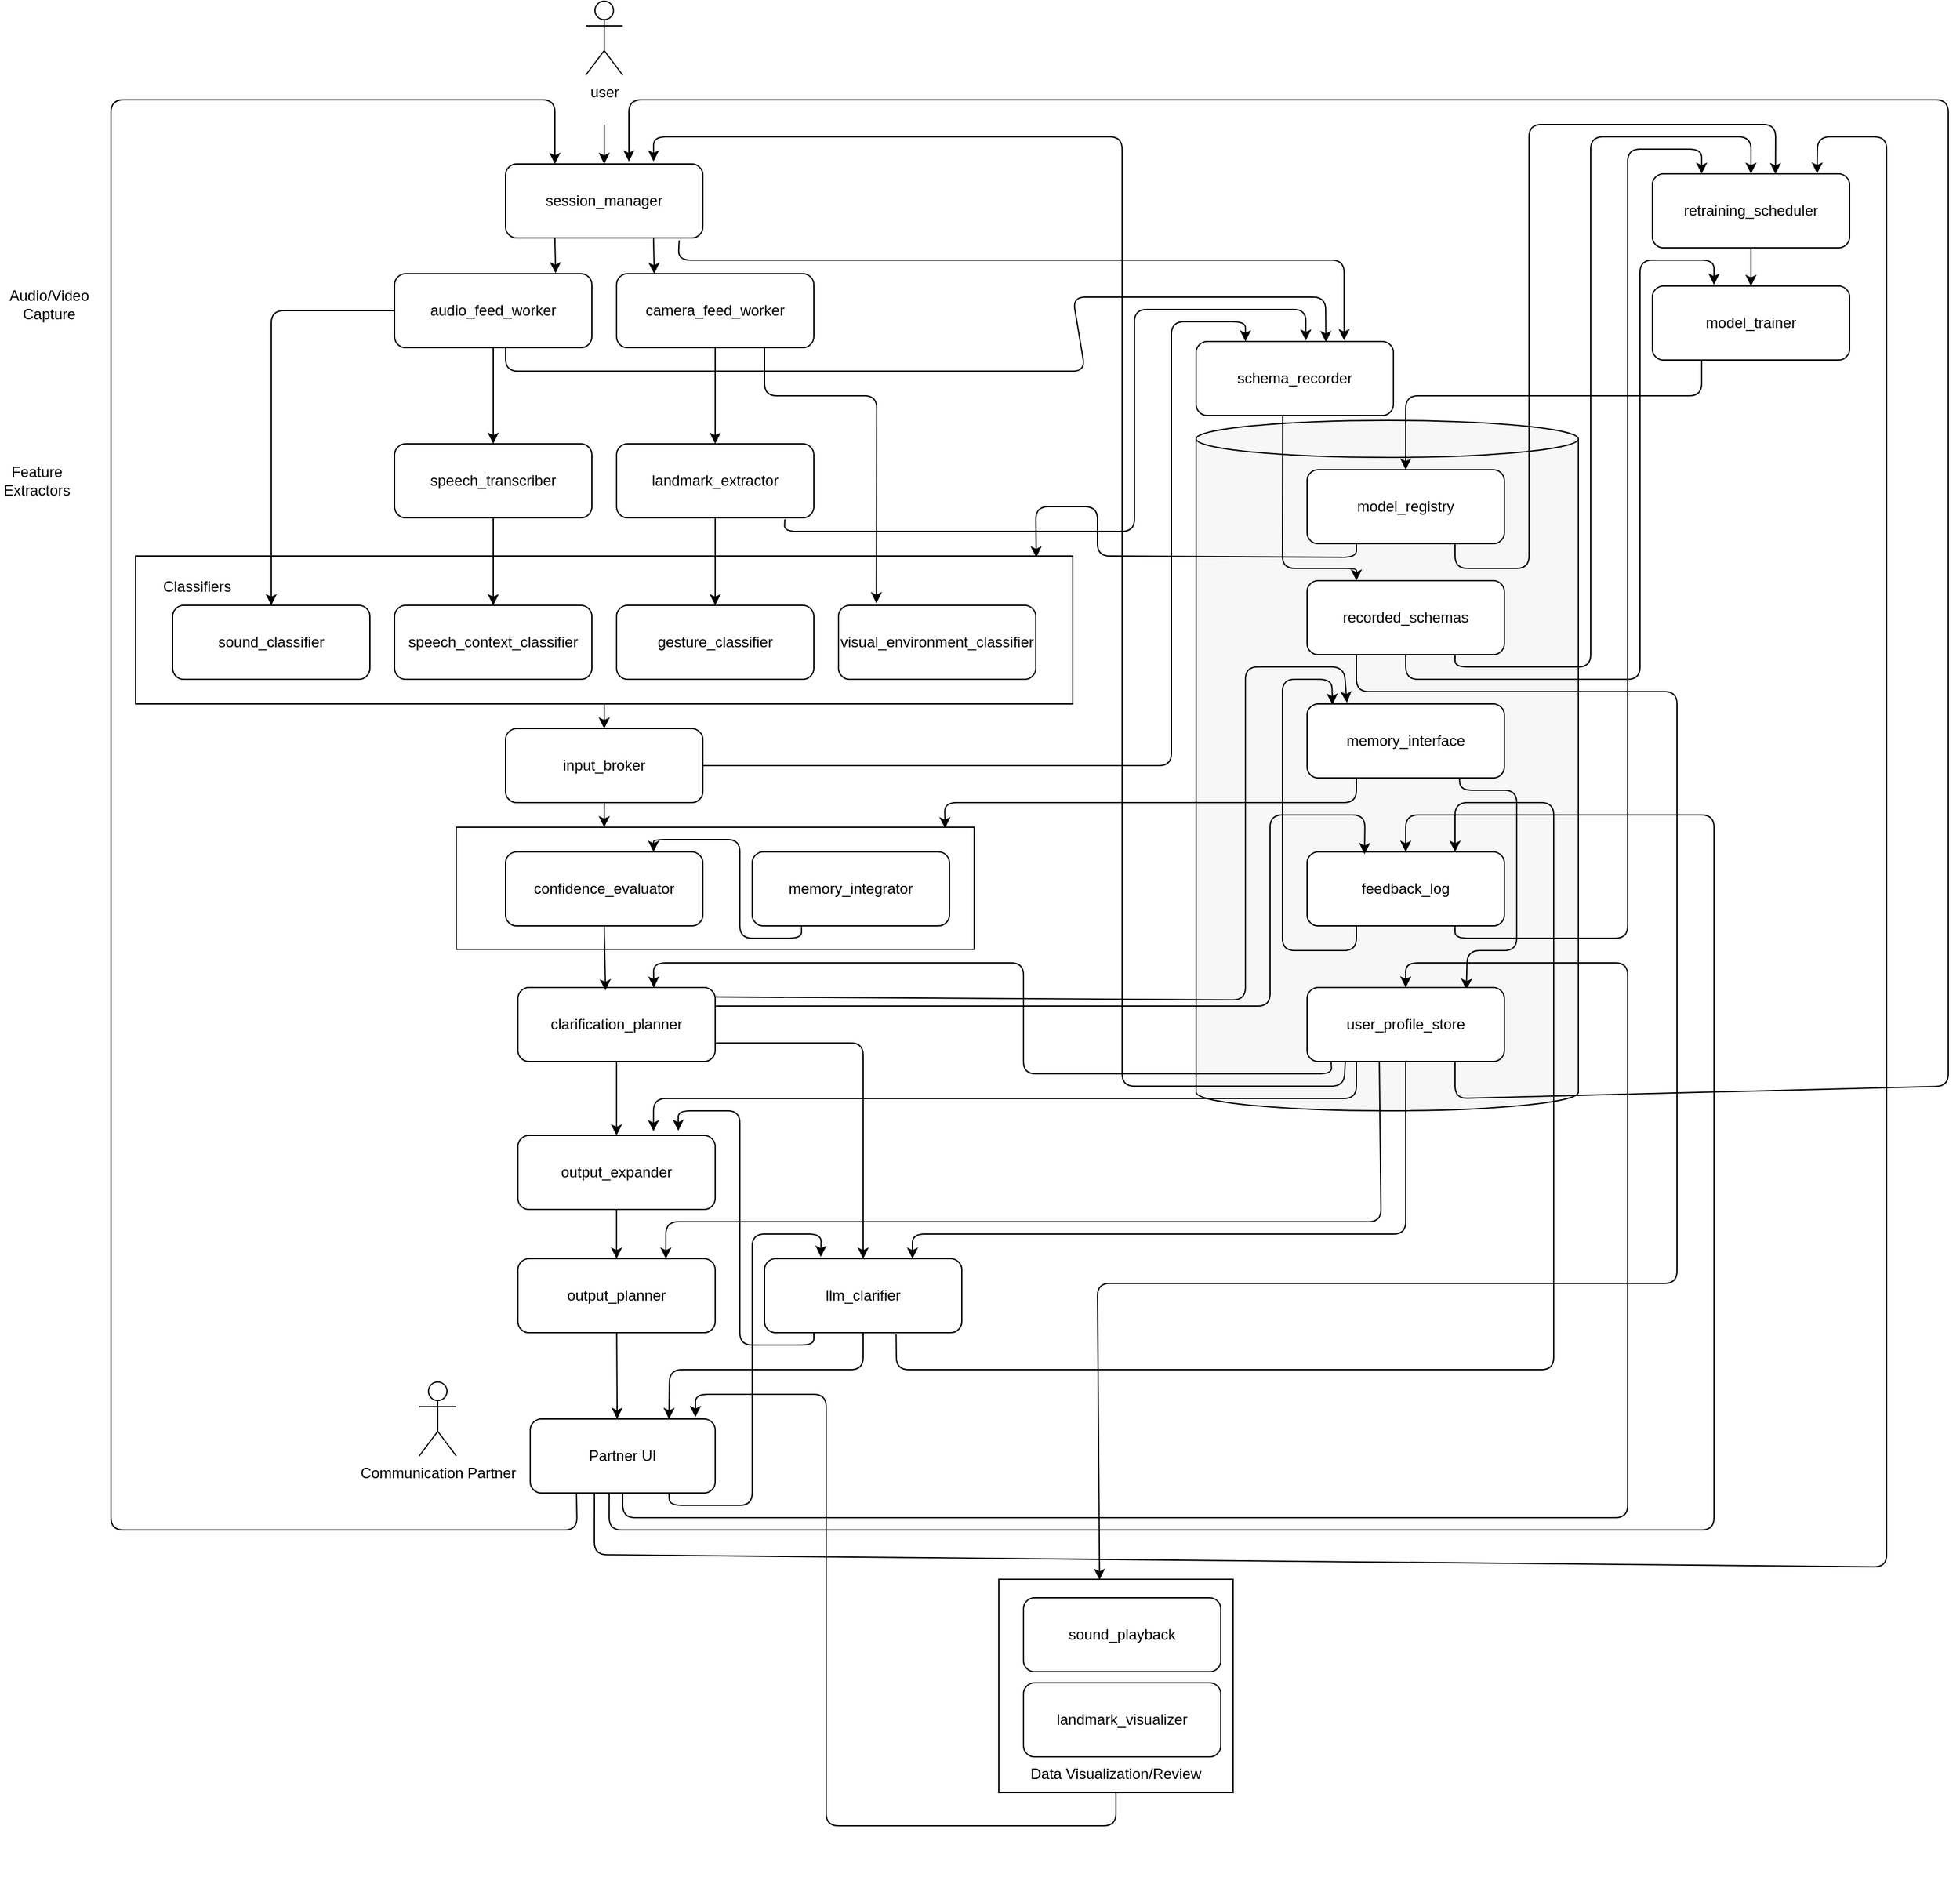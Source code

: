 <mxfile>
    <diagram id="1YYO8B0gDi6Q-jbC-mth" name="A3CP Modules">
        <mxGraphModel dx="2115" dy="1836" grid="1" gridSize="10" guides="1" tooltips="1" connect="1" arrows="1" fold="1" page="1" pageScale="1" pageWidth="850" pageHeight="1100" math="0" shadow="0">
            <root>
                <mxCell id="0"/>
                <mxCell id="1" parent="0"/>
                <mxCell id="109" value="" style="rounded=0;whiteSpace=wrap;html=1;" parent="1" vertex="1">
                    <mxGeometry x="180" y="470" width="420" height="99" as="geometry"/>
                </mxCell>
                <mxCell id="99" value="" style="edgeStyle=none;html=1;" parent="1" source="96" target="10" edge="1">
                    <mxGeometry relative="1" as="geometry"/>
                </mxCell>
                <mxCell id="96" value="" style="rounded=0;whiteSpace=wrap;html=1;" parent="1" vertex="1">
                    <mxGeometry x="-80" y="250" width="760" height="120" as="geometry"/>
                </mxCell>
                <mxCell id="35" value="" style="shape=cylinder3;whiteSpace=wrap;html=1;boundedLbl=1;backgroundOutline=1;size=15;fillColor=#F7F7F7;" parent="1" vertex="1">
                    <mxGeometry x="780" y="140" width="310" height="560" as="geometry"/>
                </mxCell>
                <mxCell id="84" value="" style="edgeStyle=none;html=1;" parent="1" source="2" target="4" edge="1">
                    <mxGeometry relative="1" as="geometry"/>
                </mxCell>
                <mxCell id="2" value="audio_feed_worker" style="rounded=1;whiteSpace=wrap;html=1;" parent="1" vertex="1">
                    <mxGeometry x="130" y="21" width="160" height="60" as="geometry"/>
                </mxCell>
                <mxCell id="85" style="edgeStyle=none;html=1;exitX=0.5;exitY=1;exitDx=0;exitDy=0;entryX=0.5;entryY=0;entryDx=0;entryDy=0;" parent="1" source="3" target="5" edge="1">
                    <mxGeometry relative="1" as="geometry"/>
                </mxCell>
                <mxCell id="93" style="edgeStyle=none;html=1;exitX=0.75;exitY=1;exitDx=0;exitDy=0;entryX=0.192;entryY=-0.028;entryDx=0;entryDy=0;entryPerimeter=0;" parent="1" source="3" target="7" edge="1">
                    <mxGeometry relative="1" as="geometry">
                        <mxPoint x="530" y="290" as="targetPoint"/>
                        <Array as="points">
                            <mxPoint x="430" y="120"/>
                            <mxPoint x="521" y="120"/>
                        </Array>
                    </mxGeometry>
                </mxCell>
                <mxCell id="3" value="camera_feed_worker" style="rounded=1;whiteSpace=wrap;html=1;" parent="1" vertex="1">
                    <mxGeometry x="310" y="21" width="160" height="60" as="geometry"/>
                </mxCell>
                <mxCell id="88" value="" style="edgeStyle=none;html=1;" parent="1" source="4" target="6" edge="1">
                    <mxGeometry relative="1" as="geometry"/>
                </mxCell>
                <mxCell id="4" value="speech_transcriber" style="rounded=1;whiteSpace=wrap;html=1;" parent="1" vertex="1">
                    <mxGeometry x="130" y="159" width="160" height="60" as="geometry"/>
                </mxCell>
                <mxCell id="30" value="" style="edgeStyle=none;html=1;exitX=0.853;exitY=1.021;exitDx=0;exitDy=0;entryX=0.556;entryY=-0.013;entryDx=0;entryDy=0;exitPerimeter=0;entryPerimeter=0;" parent="1" source="5" target="18" edge="1">
                    <mxGeometry relative="1" as="geometry">
                        <mxPoint x="490" y="210" as="sourcePoint"/>
                        <Array as="points">
                            <mxPoint x="446" y="230"/>
                            <mxPoint x="730" y="230"/>
                            <mxPoint x="730" y="50"/>
                            <mxPoint x="869" y="50"/>
                        </Array>
                    </mxGeometry>
                </mxCell>
                <mxCell id="89" value="" style="edgeStyle=none;html=1;" parent="1" source="5" target="8" edge="1">
                    <mxGeometry relative="1" as="geometry"/>
                </mxCell>
                <mxCell id="5" value="landmark_extractor" style="rounded=1;whiteSpace=wrap;html=1;" parent="1" vertex="1">
                    <mxGeometry x="310" y="159" width="160" height="60" as="geometry"/>
                </mxCell>
                <mxCell id="6" value="speech_context_classifier" style="rounded=1;whiteSpace=wrap;html=1;" parent="1" vertex="1">
                    <mxGeometry x="130" y="290" width="160" height="60" as="geometry"/>
                </mxCell>
                <mxCell id="7" value="visual_environment_classifier" style="rounded=1;whiteSpace=wrap;html=1;" parent="1" vertex="1">
                    <mxGeometry x="490" y="290" width="160" height="60" as="geometry"/>
                </mxCell>
                <mxCell id="8" value="gesture_classifier" style="rounded=1;whiteSpace=wrap;html=1;" parent="1" vertex="1">
                    <mxGeometry x="310" y="290" width="160" height="60" as="geometry"/>
                </mxCell>
                <mxCell id="9" value="sound_classifier" style="rounded=1;whiteSpace=wrap;html=1;" parent="1" vertex="1">
                    <mxGeometry x="-50" y="290" width="160" height="60" as="geometry"/>
                </mxCell>
                <mxCell id="60" value="" style="edgeStyle=none;html=1;" parent="1" source="10" edge="1">
                    <mxGeometry relative="1" as="geometry">
                        <mxPoint x="300" y="470" as="targetPoint"/>
                    </mxGeometry>
                </mxCell>
                <mxCell id="148" style="edgeStyle=none;html=1;exitX=1;exitY=0.5;exitDx=0;exitDy=0;entryX=0.25;entryY=0;entryDx=0;entryDy=0;" parent="1" source="10" target="18" edge="1">
                    <mxGeometry relative="1" as="geometry">
                        <mxPoint x="570" y="419.923" as="targetPoint"/>
                        <Array as="points">
                            <mxPoint x="760" y="420"/>
                            <mxPoint x="760" y="60"/>
                            <mxPoint x="820" y="60"/>
                        </Array>
                    </mxGeometry>
                </mxCell>
                <mxCell id="10" value="input_broker" style="rounded=1;whiteSpace=wrap;html=1;" parent="1" vertex="1">
                    <mxGeometry x="220" y="390" width="160" height="60" as="geometry"/>
                </mxCell>
                <mxCell id="11" value="confidence_evaluator" style="rounded=1;whiteSpace=wrap;html=1;" parent="1" vertex="1">
                    <mxGeometry x="220" y="490" width="160" height="60" as="geometry"/>
                </mxCell>
                <mxCell id="119" style="edgeStyle=none;html=1;exitX=1;exitY=0.75;exitDx=0;exitDy=0;entryX=0.5;entryY=0;entryDx=0;entryDy=0;" parent="1" source="12" target="23" edge="1">
                    <mxGeometry relative="1" as="geometry">
                        <Array as="points">
                            <mxPoint x="510" y="645"/>
                        </Array>
                    </mxGeometry>
                </mxCell>
                <mxCell id="120" style="edgeStyle=none;html=1;exitX=0.5;exitY=1;exitDx=0;exitDy=0;entryX=0.5;entryY=0;entryDx=0;entryDy=0;" parent="1" source="12" target="13" edge="1">
                    <mxGeometry relative="1" as="geometry"/>
                </mxCell>
                <mxCell id="123" style="edgeStyle=none;html=1;exitX=0.99;exitY=0.127;exitDx=0;exitDy=0;entryX=0.202;entryY=-0.017;entryDx=0;entryDy=0;exitPerimeter=0;entryPerimeter=0;" parent="1" source="12" target="24" edge="1">
                    <mxGeometry relative="1" as="geometry">
                        <Array as="points">
                            <mxPoint x="820" y="610"/>
                            <mxPoint x="820" y="340"/>
                            <mxPoint x="900" y="340"/>
                        </Array>
                    </mxGeometry>
                </mxCell>
                <mxCell id="12" value="clarification_planner" style="rounded=1;whiteSpace=wrap;html=1;" parent="1" vertex="1">
                    <mxGeometry x="230" y="600" width="160" height="60" as="geometry"/>
                </mxCell>
                <mxCell id="110" style="edgeStyle=none;html=1;exitX=0.5;exitY=1;exitDx=0;exitDy=0;entryX=0.5;entryY=0;entryDx=0;entryDy=0;" parent="1" source="13" target="14" edge="1">
                    <mxGeometry relative="1" as="geometry"/>
                </mxCell>
                <mxCell id="13" value="output_expander" style="rounded=1;whiteSpace=wrap;html=1;" parent="1" vertex="1">
                    <mxGeometry x="230" y="720" width="160" height="60" as="geometry"/>
                </mxCell>
                <mxCell id="82" value="" style="edgeStyle=none;html=1;entryX=0.47;entryY=-0.002;entryDx=0;entryDy=0;entryPerimeter=0;" parent="1" source="14" target="168" edge="1">
                    <mxGeometry relative="1" as="geometry">
                        <mxPoint x="310" y="920" as="targetPoint"/>
                    </mxGeometry>
                </mxCell>
                <mxCell id="14" value="output_planner" style="rounded=1;whiteSpace=wrap;html=1;" parent="1" vertex="1">
                    <mxGeometry x="230" y="820" width="160" height="60" as="geometry"/>
                </mxCell>
                <mxCell id="108" style="edgeStyle=none;html=1;exitX=0.25;exitY=1;exitDx=0;exitDy=0;entryX=0.75;entryY=0;entryDx=0;entryDy=0;" parent="1" source="15" target="11" edge="1">
                    <mxGeometry relative="1" as="geometry">
                        <Array as="points">
                            <mxPoint x="460" y="560"/>
                            <mxPoint x="410" y="560"/>
                            <mxPoint x="410" y="480"/>
                            <mxPoint x="340" y="480"/>
                        </Array>
                    </mxGeometry>
                </mxCell>
                <mxCell id="15" value="memory_integrator" style="rounded=1;whiteSpace=wrap;html=1;" parent="1" vertex="1">
                    <mxGeometry x="420" y="490" width="160" height="60" as="geometry"/>
                </mxCell>
                <mxCell id="122" style="edgeStyle=none;html=1;exitX=0.25;exitY=1;exitDx=0;exitDy=0;entryX=0.129;entryY=0.01;entryDx=0;entryDy=0;entryPerimeter=0;" parent="1" source="16" target="24" edge="1">
                    <mxGeometry relative="1" as="geometry">
                        <Array as="points">
                            <mxPoint x="910" y="570"/>
                            <mxPoint x="850" y="570"/>
                            <mxPoint x="850" y="350"/>
                            <mxPoint x="890" y="350"/>
                        </Array>
                    </mxGeometry>
                </mxCell>
                <mxCell id="160" style="edgeStyle=none;html=1;exitX=0.75;exitY=1;exitDx=0;exitDy=0;entryX=0.25;entryY=0;entryDx=0;entryDy=0;" parent="1" source="16" target="156" edge="1">
                    <mxGeometry relative="1" as="geometry">
                        <Array as="points">
                            <mxPoint x="990" y="550"/>
                            <mxPoint x="990" y="560"/>
                            <mxPoint x="1130" y="560"/>
                            <mxPoint x="1130" y="-80"/>
                            <mxPoint x="1190" y="-80"/>
                        </Array>
                    </mxGeometry>
                </mxCell>
                <mxCell id="16" value="feedback_log" style="rounded=1;whiteSpace=wrap;html=1;" parent="1" vertex="1">
                    <mxGeometry x="870" y="490" width="160" height="60" as="geometry"/>
                </mxCell>
                <mxCell id="17" value="session_manager" style="rounded=1;whiteSpace=wrap;html=1;" parent="1" vertex="1">
                    <mxGeometry x="220" y="-68" width="160" height="60" as="geometry"/>
                </mxCell>
                <mxCell id="150" style="edgeStyle=none;html=1;entryX=0.25;entryY=0;entryDx=0;entryDy=0;exitX=0.439;exitY=0.985;exitDx=0;exitDy=0;exitPerimeter=0;" parent="1" source="18" target="100" edge="1">
                    <mxGeometry relative="1" as="geometry">
                        <Array as="points">
                            <mxPoint x="850" y="260"/>
                            <mxPoint x="910" y="260"/>
                        </Array>
                    </mxGeometry>
                </mxCell>
                <mxCell id="18" value="schema_recorder" style="rounded=1;whiteSpace=wrap;html=1;" parent="1" vertex="1">
                    <mxGeometry x="780" y="76" width="160" height="60" as="geometry"/>
                </mxCell>
                <mxCell id="47" style="edgeStyle=none;html=1;entryX=0.961;entryY=0.01;entryDx=0;entryDy=0;exitX=0.25;exitY=1;exitDx=0;exitDy=0;entryPerimeter=0;" parent="1" source="21" target="96" edge="1">
                    <mxGeometry relative="1" as="geometry">
                        <mxPoint x="680" y="310" as="targetPoint"/>
                        <Array as="points">
                            <mxPoint x="910" y="251"/>
                            <mxPoint x="700" y="250"/>
                            <mxPoint x="700" y="210"/>
                            <mxPoint x="650" y="210"/>
                        </Array>
                    </mxGeometry>
                </mxCell>
                <mxCell id="161" style="edgeStyle=none;html=1;exitX=0.75;exitY=1;exitDx=0;exitDy=0;entryX=0.624;entryY=0.004;entryDx=0;entryDy=0;entryPerimeter=0;" parent="1" source="21" target="156" edge="1">
                    <mxGeometry relative="1" as="geometry">
                        <Array as="points">
                            <mxPoint x="990" y="260"/>
                            <mxPoint x="1050" y="260"/>
                            <mxPoint x="1050" y="-100"/>
                            <mxPoint x="1250" y="-100"/>
                        </Array>
                    </mxGeometry>
                </mxCell>
                <mxCell id="21" value="model_registry" style="rounded=1;whiteSpace=wrap;html=1;" parent="1" vertex="1">
                    <mxGeometry x="870" y="180" width="160" height="60" as="geometry"/>
                </mxCell>
                <mxCell id="134" style="edgeStyle=none;html=1;exitX=0.25;exitY=1;exitDx=0;exitDy=0;entryX=0.5;entryY=0;entryDx=0;entryDy=0;" parent="1" source="22" target="21" edge="1">
                    <mxGeometry relative="1" as="geometry">
                        <Array as="points">
                            <mxPoint x="1190" y="120"/>
                            <mxPoint x="950" y="120"/>
                        </Array>
                    </mxGeometry>
                </mxCell>
                <mxCell id="22" value="model_trainer" style="rounded=1;whiteSpace=wrap;html=1;" parent="1" vertex="1">
                    <mxGeometry x="1150" y="31" width="160" height="60" as="geometry"/>
                </mxCell>
                <mxCell id="136" style="edgeStyle=none;html=1;exitX=0.25;exitY=1;exitDx=0;exitDy=0;entryX=0.813;entryY=-0.064;entryDx=0;entryDy=0;entryPerimeter=0;" parent="1" source="23" target="13" edge="1">
                    <mxGeometry relative="1" as="geometry">
                        <Array as="points">
                            <mxPoint x="470" y="890"/>
                            <mxPoint x="410" y="890"/>
                            <mxPoint x="410" y="700"/>
                            <mxPoint x="360" y="700"/>
                        </Array>
                    </mxGeometry>
                </mxCell>
                <mxCell id="144" style="edgeStyle=none;html=1;exitX=0.667;exitY=1.022;exitDx=0;exitDy=0;entryX=0.75;entryY=0;entryDx=0;entryDy=0;exitPerimeter=0;" parent="1" source="23" target="16" edge="1">
                    <mxGeometry relative="1" as="geometry">
                        <Array as="points">
                            <mxPoint x="537" y="910"/>
                            <mxPoint x="1070" y="910"/>
                            <mxPoint x="1070" y="450"/>
                            <mxPoint x="990" y="450"/>
                        </Array>
                    </mxGeometry>
                </mxCell>
                <mxCell id="169" style="edgeStyle=none;html=1;exitX=0.5;exitY=1;exitDx=0;exitDy=0;entryX=0.75;entryY=0;entryDx=0;entryDy=0;" parent="1" source="23" target="168" edge="1">
                    <mxGeometry relative="1" as="geometry">
                        <Array as="points">
                            <mxPoint x="510" y="910"/>
                            <mxPoint x="353" y="910"/>
                        </Array>
                    </mxGeometry>
                </mxCell>
                <mxCell id="23" value="llm_clarifier" style="rounded=1;whiteSpace=wrap;html=1;" parent="1" vertex="1">
                    <mxGeometry x="430" y="820" width="160" height="60" as="geometry"/>
                </mxCell>
                <mxCell id="62" style="edgeStyle=none;html=1;entryX=0.944;entryY=0.008;entryDx=0;entryDy=0;exitX=0.25;exitY=1;exitDx=0;exitDy=0;entryPerimeter=0;" parent="1" source="24" target="109" edge="1">
                    <mxGeometry relative="1" as="geometry">
                        <Array as="points">
                            <mxPoint x="910" y="450"/>
                            <mxPoint x="576" y="450"/>
                        </Array>
                    </mxGeometry>
                </mxCell>
                <mxCell id="155" style="edgeStyle=none;html=1;exitX=0.772;exitY=0.946;exitDx=0;exitDy=0;entryX=0.807;entryY=0.03;entryDx=0;entryDy=0;entryPerimeter=0;exitPerimeter=0;" parent="1" source="24" target="137" edge="1">
                    <mxGeometry relative="1" as="geometry">
                        <Array as="points">
                            <mxPoint x="994" y="440"/>
                            <mxPoint x="1040" y="440"/>
                            <mxPoint x="1040" y="570"/>
                            <mxPoint x="1000" y="570"/>
                        </Array>
                    </mxGeometry>
                </mxCell>
                <mxCell id="24" value="memory_interface" style="rounded=1;whiteSpace=wrap;html=1;" parent="1" vertex="1">
                    <mxGeometry x="870" y="370" width="160" height="60" as="geometry"/>
                </mxCell>
                <mxCell id="25" value="Audio/Video Capture" style="text;strokeColor=none;align=center;fillColor=none;html=1;verticalAlign=middle;whiteSpace=wrap;rounded=0;" parent="1" vertex="1">
                    <mxGeometry x="-180" y="31" width="60" height="30" as="geometry"/>
                </mxCell>
                <mxCell id="26" value="Feature Extractors" style="text;strokeColor=none;align=center;fillColor=none;html=1;verticalAlign=middle;whiteSpace=wrap;rounded=0;" parent="1" vertex="1">
                    <mxGeometry x="-190" y="174" width="60" height="30" as="geometry"/>
                </mxCell>
                <mxCell id="34" value="" style="shape=stencil(VZDRDoMgDEW/hneFZe+bbnva076gSiMkqARxyt+vSLNsCSG9h/beBqGacW/QOSErq4VqhZS6q+km8Aa3YmEtROhgQaLPWa8OS8cSk+OOxYDPZZ+cnTQGoa6bsRFfHvrMtwCemImjI1VTySEYIu7Fg3M9BJziD1I3UV3oIZ+88APnEWNIpHnyVJXR9C83q6NhI8nMoB0Mu5+ZwVL08DWWR9ydo1VDNX/UQT4=);whiteSpace=wrap;html=1;" parent="1" vertex="1">
                    <mxGeometry x="20" y="1200" width="120" height="120" as="geometry"/>
                </mxCell>
                <mxCell id="50" value="Classifiers" style="text;strokeColor=none;align=center;fillColor=none;html=1;verticalAlign=middle;whiteSpace=wrap;rounded=0;" parent="1" vertex="1">
                    <mxGeometry x="-60" y="260" width="60" height="30" as="geometry"/>
                </mxCell>
                <mxCell id="139" style="edgeStyle=none;html=1;exitX=0.427;exitY=0.997;exitDx=0;exitDy=0;exitPerimeter=0;entryX=0.5;entryY=0;entryDx=0;entryDy=0;" parent="1" source="168" target="16" edge="1">
                    <mxGeometry relative="1" as="geometry">
                        <mxPoint x="350" y="960" as="sourcePoint"/>
                        <mxPoint x="1580" y="1030" as="targetPoint"/>
                        <Array as="points">
                            <mxPoint x="304" y="1040"/>
                            <mxPoint x="1200" y="1040"/>
                            <mxPoint x="1200" y="460"/>
                            <mxPoint x="950" y="460"/>
                        </Array>
                    </mxGeometry>
                </mxCell>
                <mxCell id="166" style="edgeStyle=none;html=1;entryX=0.835;entryY=-0.004;entryDx=0;entryDy=0;exitX=0.347;exitY=1.011;exitDx=0;exitDy=0;entryPerimeter=0;exitPerimeter=0;" parent="1" source="168" target="156" edge="1">
                    <mxGeometry relative="1" as="geometry">
                        <mxPoint x="340" y="980" as="sourcePoint"/>
                        <Array as="points">
                            <mxPoint x="292" y="1060"/>
                            <mxPoint x="1340" y="1070"/>
                            <mxPoint x="1340" y="-90"/>
                            <mxPoint x="1284" y="-90"/>
                        </Array>
                    </mxGeometry>
                </mxCell>
                <mxCell id="71" value="Communication Partner" style="shape=umlActor;verticalLabelPosition=bottom;verticalAlign=top;html=1;outlineConnect=0;" parent="1" vertex="1">
                    <mxGeometry x="150" y="920" width="30" height="60" as="geometry"/>
                </mxCell>
                <mxCell id="75" value="" style="edgeStyle=none;html=1;" parent="1" target="17" edge="1">
                    <mxGeometry relative="1" as="geometry">
                        <mxPoint x="300" y="-100" as="sourcePoint"/>
                    </mxGeometry>
                </mxCell>
                <mxCell id="72" value="user" style="shape=umlActor;verticalLabelPosition=bottom;verticalAlign=top;html=1;outlineConnect=0;" parent="1" vertex="1">
                    <mxGeometry x="285" y="-200" width="30" height="60" as="geometry"/>
                </mxCell>
                <mxCell id="86" value="" style="endArrow=classic;html=1;exitX=0.563;exitY=0.983;exitDx=0;exitDy=0;exitPerimeter=0;entryX=0.658;entryY=0.008;entryDx=0;entryDy=0;entryPerimeter=0;" parent="1" source="2" target="18" edge="1">
                    <mxGeometry width="50" height="50" relative="1" as="geometry">
                        <mxPoint x="230" y="120" as="sourcePoint"/>
                        <mxPoint x="600" y="190" as="targetPoint"/>
                        <Array as="points">
                            <mxPoint x="220" y="100"/>
                            <mxPoint x="690" y="100"/>
                            <mxPoint x="680" y="40"/>
                            <mxPoint x="885" y="40"/>
                        </Array>
                    </mxGeometry>
                </mxCell>
                <mxCell id="90" value="" style="endArrow=classic;html=1;exitX=0;exitY=0.5;exitDx=0;exitDy=0;entryX=0.5;entryY=0;entryDx=0;entryDy=0;" parent="1" source="2" target="9" edge="1">
                    <mxGeometry width="50" height="50" relative="1" as="geometry">
                        <mxPoint x="430" y="240" as="sourcePoint"/>
                        <mxPoint x="30" y="280" as="targetPoint"/>
                        <Array as="points">
                            <mxPoint x="30" y="51"/>
                        </Array>
                    </mxGeometry>
                </mxCell>
                <mxCell id="101" style="edgeStyle=none;html=1;exitX=0.25;exitY=1;exitDx=0;exitDy=0;entryX=0.43;entryY=0.003;entryDx=0;entryDy=0;entryPerimeter=0;" parent="1" source="100" target="55" edge="1">
                    <mxGeometry relative="1" as="geometry">
                        <mxPoint x="1131" y="310" as="targetPoint"/>
                        <Array as="points">
                            <mxPoint x="910" y="360"/>
                            <mxPoint x="1170" y="360"/>
                            <mxPoint x="1170" y="840"/>
                            <mxPoint x="700" y="840"/>
                        </Array>
                    </mxGeometry>
                </mxCell>
                <mxCell id="133" style="edgeStyle=none;html=1;exitX=0.5;exitY=1;exitDx=0;exitDy=0;" parent="1" source="100" edge="1">
                    <mxGeometry relative="1" as="geometry">
                        <Array as="points">
                            <mxPoint x="950" y="350"/>
                            <mxPoint x="1140" y="350"/>
                            <mxPoint x="1140" y="10"/>
                            <mxPoint x="1200" y="10"/>
                        </Array>
                        <mxPoint x="1200" y="30" as="targetPoint"/>
                    </mxGeometry>
                </mxCell>
                <mxCell id="158" style="edgeStyle=none;html=1;exitX=0.75;exitY=1;exitDx=0;exitDy=0;entryX=0.5;entryY=0;entryDx=0;entryDy=0;" parent="1" source="100" target="156" edge="1">
                    <mxGeometry relative="1" as="geometry">
                        <Array as="points">
                            <mxPoint x="990" y="340"/>
                            <mxPoint x="1100" y="340"/>
                            <mxPoint x="1100" y="-90"/>
                            <mxPoint x="1230" y="-90"/>
                        </Array>
                    </mxGeometry>
                </mxCell>
                <mxCell id="100" value="recorded_schemas" style="rounded=1;whiteSpace=wrap;html=1;" parent="1" vertex="1">
                    <mxGeometry x="870" y="270" width="160" height="60" as="geometry"/>
                </mxCell>
                <mxCell id="116" style="edgeStyle=none;html=1;exitX=0.5;exitY=1;exitDx=0;exitDy=0;entryX=0.444;entryY=0.039;entryDx=0;entryDy=0;entryPerimeter=0;" parent="1" source="11" target="12" edge="1">
                    <mxGeometry relative="1" as="geometry"/>
                </mxCell>
                <mxCell id="117" style="edgeStyle=none;html=1;exitX=1;exitY=0.25;exitDx=0;exitDy=0;entryX=0.291;entryY=0.031;entryDx=0;entryDy=0;entryPerimeter=0;" parent="1" source="12" target="16" edge="1">
                    <mxGeometry relative="1" as="geometry">
                        <Array as="points">
                            <mxPoint x="840" y="615"/>
                            <mxPoint x="840" y="460"/>
                            <mxPoint x="917" y="460"/>
                        </Array>
                    </mxGeometry>
                </mxCell>
                <mxCell id="138" style="edgeStyle=none;html=1;exitX=0.194;exitY=0.973;exitDx=0;exitDy=0;exitPerimeter=0;" parent="1" source="137" edge="1">
                    <mxGeometry relative="1" as="geometry">
                        <Array as="points">
                            <mxPoint x="900" y="680"/>
                            <mxPoint x="720" y="680"/>
                            <mxPoint x="720" y="-90"/>
                            <mxPoint x="340" y="-90"/>
                        </Array>
                        <mxPoint x="900" y="640" as="sourcePoint"/>
                        <mxPoint x="340" y="-70" as="targetPoint"/>
                    </mxGeometry>
                </mxCell>
                <mxCell id="140" style="edgeStyle=none;html=1;exitX=0.25;exitY=1;exitDx=0;exitDy=0;entryX=0.687;entryY=-0.057;entryDx=0;entryDy=0;entryPerimeter=0;" parent="1" source="137" target="13" edge="1">
                    <mxGeometry relative="1" as="geometry">
                        <Array as="points">
                            <mxPoint x="910" y="690"/>
                            <mxPoint x="340" y="690"/>
                        </Array>
                    </mxGeometry>
                </mxCell>
                <mxCell id="141" style="edgeStyle=none;html=1;entryX=0.689;entryY=0.002;entryDx=0;entryDy=0;exitX=0.122;exitY=1.009;exitDx=0;exitDy=0;exitPerimeter=0;entryPerimeter=0;" parent="1" source="137" target="12" edge="1">
                    <mxGeometry relative="1" as="geometry">
                        <Array as="points">
                            <mxPoint x="890" y="670"/>
                            <mxPoint x="640" y="670"/>
                            <mxPoint x="640" y="580"/>
                            <mxPoint x="340" y="580"/>
                        </Array>
                        <mxPoint x="868" y="550" as="sourcePoint"/>
                    </mxGeometry>
                </mxCell>
                <mxCell id="142" style="edgeStyle=none;html=1;exitX=0.5;exitY=1;exitDx=0;exitDy=0;entryX=0.75;entryY=0;entryDx=0;entryDy=0;" parent="1" source="137" target="23" edge="1">
                    <mxGeometry relative="1" as="geometry">
                        <Array as="points">
                            <mxPoint x="950" y="800"/>
                            <mxPoint x="550" y="800"/>
                        </Array>
                    </mxGeometry>
                </mxCell>
                <mxCell id="147" style="edgeStyle=none;html=1;exitX=0.366;exitY=0.956;exitDx=0;exitDy=0;entryX=0.75;entryY=0;entryDx=0;entryDy=0;exitPerimeter=0;" parent="1" source="137" target="14" edge="1">
                    <mxGeometry relative="1" as="geometry">
                        <Array as="points">
                            <mxPoint x="930" y="790"/>
                            <mxPoint x="350" y="790"/>
                        </Array>
                    </mxGeometry>
                </mxCell>
                <mxCell id="137" value="user_profile_store" style="rounded=1;whiteSpace=wrap;html=1;" parent="1" vertex="1">
                    <mxGeometry x="870" y="600" width="160" height="60" as="geometry"/>
                </mxCell>
                <mxCell id="151" style="edgeStyle=none;html=1;exitX=0.88;exitY=1.034;exitDx=0;exitDy=0;exitPerimeter=0;" parent="1" source="17" edge="1">
                    <mxGeometry relative="1" as="geometry">
                        <mxPoint x="900" y="75" as="targetPoint"/>
                        <Array as="points">
                            <mxPoint x="360" y="10"/>
                            <mxPoint x="900" y="10"/>
                        </Array>
                    </mxGeometry>
                </mxCell>
                <mxCell id="157" style="edgeStyle=none;html=1;exitX=0.5;exitY=1;exitDx=0;exitDy=0;entryX=0.5;entryY=0;entryDx=0;entryDy=0;" parent="1" source="156" target="22" edge="1">
                    <mxGeometry relative="1" as="geometry"/>
                </mxCell>
                <mxCell id="156" value="retraining_scheduler" style="rounded=1;whiteSpace=wrap;html=1;" parent="1" vertex="1">
                    <mxGeometry x="1150" y="-60" width="160" height="60" as="geometry"/>
                </mxCell>
                <mxCell id="172" style="edgeStyle=none;html=1;exitX=0.25;exitY=1;exitDx=0;exitDy=0;entryX=0.25;entryY=0;entryDx=0;entryDy=0;" parent="1" source="168" target="17" edge="1">
                    <mxGeometry relative="1" as="geometry">
                        <mxPoint x="50" y="760" as="targetPoint"/>
                        <Array as="points">
                            <mxPoint x="278" y="1040"/>
                            <mxPoint x="-100" y="1040"/>
                            <mxPoint x="-100" y="-120"/>
                            <mxPoint x="260" y="-120"/>
                        </Array>
                    </mxGeometry>
                </mxCell>
                <mxCell id="185" style="edgeStyle=orthogonalEdgeStyle;html=1;exitX=0.5;exitY=1;exitDx=0;exitDy=0;entryX=0.5;entryY=0;entryDx=0;entryDy=0;" parent="1" source="168" target="137" edge="1">
                    <mxGeometry relative="1" as="geometry">
                        <Array as="points">
                            <mxPoint x="315" y="1030"/>
                            <mxPoint x="1130" y="1030"/>
                            <mxPoint x="1130" y="580"/>
                            <mxPoint x="950" y="580"/>
                        </Array>
                    </mxGeometry>
                </mxCell>
                <mxCell id="168" value="Partner UI" style="rounded=1;whiteSpace=wrap;html=1;" parent="1" vertex="1">
                    <mxGeometry x="240" y="950" width="150" height="60" as="geometry"/>
                </mxCell>
                <mxCell id="170" style="edgeStyle=none;html=1;entryX=0.285;entryY=-0.025;entryDx=0;entryDy=0;entryPerimeter=0;exitX=0.75;exitY=1;exitDx=0;exitDy=0;" parent="1" source="168" target="23" edge="1">
                    <mxGeometry relative="1" as="geometry">
                        <mxPoint x="330" y="1010" as="sourcePoint"/>
                        <Array as="points">
                            <mxPoint x="353" y="1020"/>
                            <mxPoint x="420" y="1020"/>
                            <mxPoint x="420" y="800"/>
                            <mxPoint x="476" y="800"/>
                        </Array>
                    </mxGeometry>
                </mxCell>
                <mxCell id="176" style="edgeStyle=none;html=1;exitX=0.75;exitY=1;exitDx=0;exitDy=0;entryX=0.191;entryY=0.002;entryDx=0;entryDy=0;entryPerimeter=0;" parent="1" source="17" target="3" edge="1">
                    <mxGeometry relative="1" as="geometry"/>
                </mxCell>
                <mxCell id="177" style="edgeStyle=none;html=1;exitX=0.25;exitY=1;exitDx=0;exitDy=0;entryX=0.816;entryY=-0.006;entryDx=0;entryDy=0;entryPerimeter=0;" parent="1" source="17" target="2" edge="1">
                    <mxGeometry relative="1" as="geometry"/>
                </mxCell>
                <mxCell id="184" value="" style="group" parent="1" vertex="1" connectable="0">
                    <mxGeometry x="620" y="1080" width="190" height="173" as="geometry"/>
                </mxCell>
                <mxCell id="55" value="" style="whiteSpace=wrap;html=1;" parent="184" vertex="1">
                    <mxGeometry width="190" height="173" as="geometry"/>
                </mxCell>
                <mxCell id="19" value="landmark_visualizer" style="rounded=1;whiteSpace=wrap;html=1;" parent="184" vertex="1">
                    <mxGeometry x="20" y="84" width="160" height="60" as="geometry"/>
                </mxCell>
                <mxCell id="20" value="sound_playback" style="rounded=1;whiteSpace=wrap;html=1;" parent="184" vertex="1">
                    <mxGeometry x="20" y="15" width="160" height="60" as="geometry"/>
                </mxCell>
                <mxCell id="42" value="Data Visualization/Review" style="text;strokeColor=none;align=center;fillColor=none;html=1;verticalAlign=middle;whiteSpace=wrap;rounded=0;" parent="184" vertex="1">
                    <mxGeometry x="10" y="143" width="170" height="30" as="geometry"/>
                </mxCell>
                <mxCell id="186" style="edgeStyle=none;html=1;exitX=0.5;exitY=1;exitDx=0;exitDy=0;entryX=0.893;entryY=-0.025;entryDx=0;entryDy=0;entryPerimeter=0;" edge="1" parent="1" source="42" target="168">
                    <mxGeometry relative="1" as="geometry">
                        <Array as="points">
                            <mxPoint x="715" y="1280"/>
                            <mxPoint x="480" y="1280"/>
                            <mxPoint x="480" y="930"/>
                            <mxPoint x="374" y="930"/>
                        </Array>
                    </mxGeometry>
                </mxCell>
                <mxCell id="187" style="edgeStyle=none;html=1;exitX=0.75;exitY=1;exitDx=0;exitDy=0;" edge="1" parent="1" source="137">
                    <mxGeometry relative="1" as="geometry">
                        <mxPoint x="320" y="-70" as="targetPoint"/>
                        <Array as="points">
                            <mxPoint x="990" y="690"/>
                            <mxPoint x="1390" y="680"/>
                            <mxPoint x="1390" y="-120"/>
                            <mxPoint x="320" y="-120"/>
                        </Array>
                    </mxGeometry>
                </mxCell>
            </root>
        </mxGraphModel>
    </diagram>
</mxfile>

